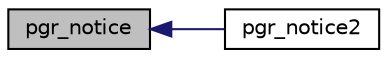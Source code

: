 digraph "pgr_notice"
{
  edge [fontname="Helvetica",fontsize="10",labelfontname="Helvetica",labelfontsize="10"];
  node [fontname="Helvetica",fontsize="10",shape=record];
  rankdir="LR";
  Node15 [label="pgr_notice",height=0.2,width=0.4,color="black", fillcolor="grey75", style="filled", fontcolor="black"];
  Node15 -> Node16 [dir="back",color="midnightblue",fontsize="10",style="solid",fontname="Helvetica"];
  Node16 [label="pgr_notice2",height=0.2,width=0.4,color="black", fillcolor="white", style="filled",URL="$e__report_8h.html#ade714d8aeb3ee5a3a0ac93952117ec08",tooltip="notice with hint "];
}
